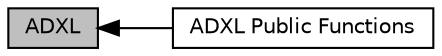 digraph "ADXL"
{
  edge [fontname="Helvetica",fontsize="10",labelfontname="Helvetica",labelfontsize="10"];
  node [fontname="Helvetica",fontsize="10",shape=box];
  rankdir=LR;
  Node2 [label="ADXL Public Functions",height=0.2,width=0.4,color="black", fillcolor="white", style="filled",URL="$de/d60/group__ADXL__Public__Functions.html",tooltip=" "];
  Node1 [label="ADXL",height=0.2,width=0.4,color="black", fillcolor="grey75", style="filled", fontcolor="black",tooltip="This package provides the core capabilities for adxl functions."];
  Node1->Node2 [shape=plaintext, dir="back", style="solid"];
}
